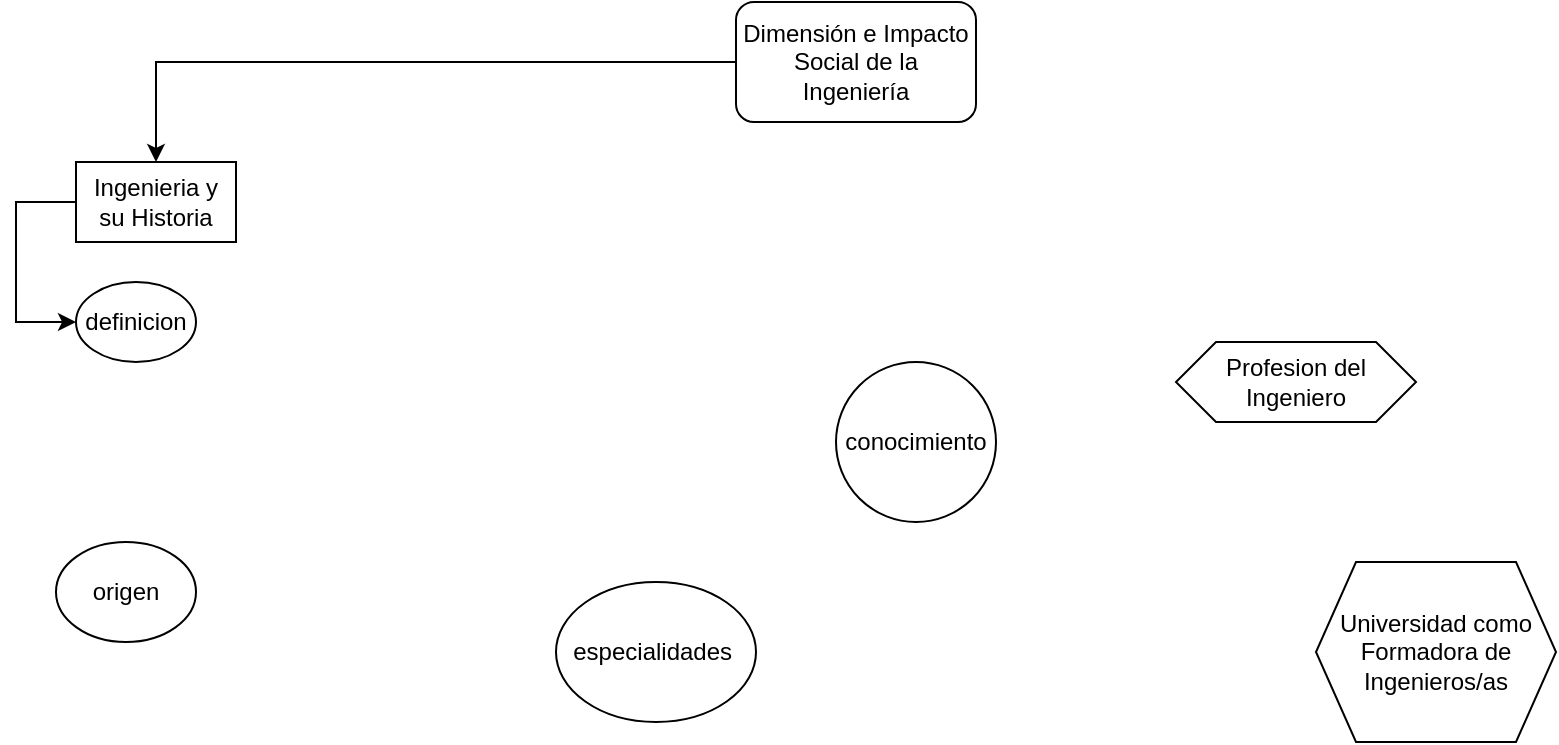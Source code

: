 <mxfile version="21.1.2" type="github">
  <diagram name="Página-1" id="oxagRrVjlECNcCnNltmB">
    <mxGraphModel dx="1120" dy="456" grid="1" gridSize="10" guides="1" tooltips="1" connect="1" arrows="1" fold="1" page="1" pageScale="1" pageWidth="827" pageHeight="1169" math="0" shadow="0">
      <root>
        <mxCell id="0" />
        <mxCell id="1" parent="0" />
        <mxCell id="-pLsbkbEz4MKbwQwd5-9-2" value="Dimensión e Impacto Social de la Ingeniería" style="rounded=1;whiteSpace=wrap;html=1;" vertex="1" parent="1">
          <mxGeometry x="370" width="120" height="60" as="geometry" />
        </mxCell>
        <mxCell id="-pLsbkbEz4MKbwQwd5-9-4" value="Profesion del Ingeniero" style="shape=hexagon;perimeter=hexagonPerimeter2;whiteSpace=wrap;html=1;fixedSize=1;" vertex="1" parent="1">
          <mxGeometry x="590" y="170" width="120" height="40" as="geometry" />
        </mxCell>
        <mxCell id="-pLsbkbEz4MKbwQwd5-9-5" value="Universidad como Formadora de Ingenieros/as" style="shape=hexagon;perimeter=hexagonPerimeter2;whiteSpace=wrap;html=1;fixedSize=1;" vertex="1" parent="1">
          <mxGeometry x="660" y="280" width="120" height="90" as="geometry" />
        </mxCell>
        <mxCell id="-pLsbkbEz4MKbwQwd5-9-6" value="definicion" style="ellipse;whiteSpace=wrap;html=1;" vertex="1" parent="1">
          <mxGeometry x="40" y="140" width="60" height="40" as="geometry" />
        </mxCell>
        <mxCell id="-pLsbkbEz4MKbwQwd5-9-7" value="especialidades&amp;nbsp;" style="ellipse;whiteSpace=wrap;html=1;" vertex="1" parent="1">
          <mxGeometry x="280" y="290" width="100" height="70" as="geometry" />
        </mxCell>
        <mxCell id="-pLsbkbEz4MKbwQwd5-9-8" value="origen" style="ellipse;whiteSpace=wrap;html=1;" vertex="1" parent="1">
          <mxGeometry x="30" y="270" width="70" height="50" as="geometry" />
        </mxCell>
        <mxCell id="-pLsbkbEz4MKbwQwd5-9-9" value="conocimiento" style="ellipse;whiteSpace=wrap;html=1;aspect=fixed;" vertex="1" parent="1">
          <mxGeometry x="420" y="180" width="80" height="80" as="geometry" />
        </mxCell>
        <mxCell id="-pLsbkbEz4MKbwQwd5-9-12" value="" style="endArrow=classic;html=1;rounded=0;exitX=0;exitY=0.5;exitDx=0;exitDy=0;entryX=0.5;entryY=0;entryDx=0;entryDy=0;" edge="1" parent="1" source="-pLsbkbEz4MKbwQwd5-9-2" target="-pLsbkbEz4MKbwQwd5-9-14">
          <mxGeometry width="50" height="50" relative="1" as="geometry">
            <mxPoint x="390" y="220" as="sourcePoint" />
            <mxPoint x="95" y="80" as="targetPoint" />
            <Array as="points">
              <mxPoint x="80" y="30" />
            </Array>
          </mxGeometry>
        </mxCell>
        <mxCell id="-pLsbkbEz4MKbwQwd5-9-13" value="" style="endArrow=classic;html=1;rounded=0;entryX=0;entryY=0.5;entryDx=0;entryDy=0;" edge="1" parent="1" source="-pLsbkbEz4MKbwQwd5-9-14" target="-pLsbkbEz4MKbwQwd5-9-6">
          <mxGeometry width="50" height="50" relative="1" as="geometry">
            <mxPoint x="40" y="100" as="sourcePoint" />
            <mxPoint x="250" y="140" as="targetPoint" />
            <Array as="points">
              <mxPoint x="10" y="100" />
              <mxPoint x="10" y="160" />
            </Array>
          </mxGeometry>
        </mxCell>
        <mxCell id="-pLsbkbEz4MKbwQwd5-9-14" value="Ingenieria y su Historia" style="rounded=0;whiteSpace=wrap;html=1;" vertex="1" parent="1">
          <mxGeometry x="40" y="80" width="80" height="40" as="geometry" />
        </mxCell>
      </root>
    </mxGraphModel>
  </diagram>
</mxfile>
